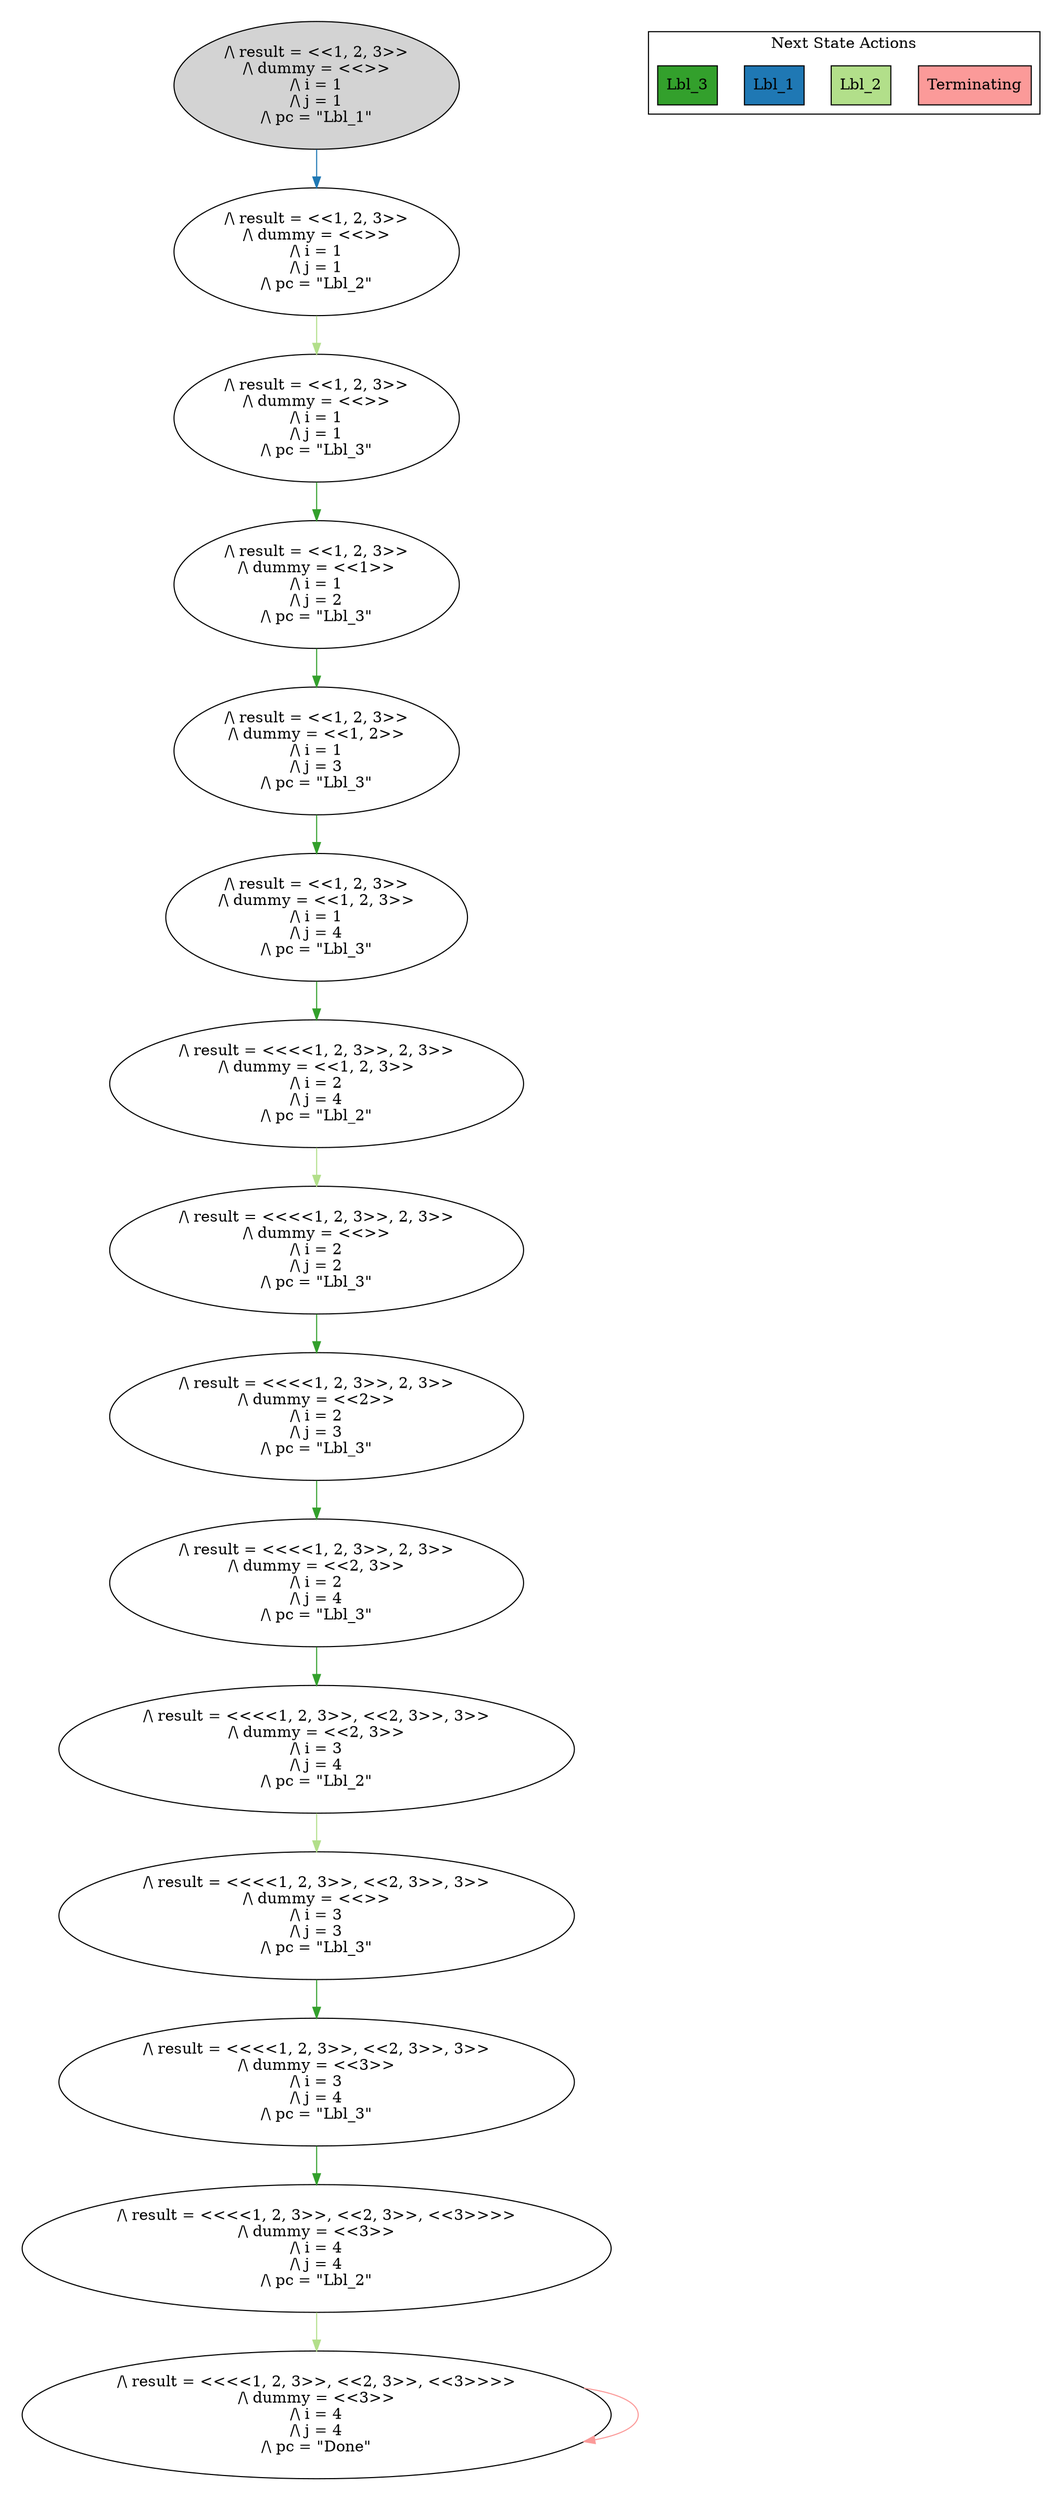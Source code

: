 strict digraph DiskGraph {
edge [colorscheme="paired12"]
nodesep=0.35;
subgraph cluster_graph {
color="white";
-3241649765124198010 [label="/\\ result = <<1, 2, 3>>\n/\\ dummy = <<>>\n/\\ i = 1\n/\\ j = 1\n/\\ pc = \"Lbl_1\"",style = filled]
-3241649765124198010 -> 6040714168566079649 [label="",color="2",fontcolor="2"];
6040714168566079649 [label="/\\ result = <<1, 2, 3>>\n/\\ dummy = <<>>\n/\\ i = 1\n/\\ j = 1\n/\\ pc = \"Lbl_2\""];
6040714168566079649 -> -2162171782480701923 [label="",color="3",fontcolor="3"];
-2162171782480701923 [label="/\\ result = <<1, 2, 3>>\n/\\ dummy = <<>>\n/\\ i = 1\n/\\ j = 1\n/\\ pc = \"Lbl_3\""];
-2162171782480701923 -> -7712273345170918740 [label="",color="4",fontcolor="4"];
-7712273345170918740 [label="/\\ result = <<1, 2, 3>>\n/\\ dummy = <<1>>\n/\\ i = 1\n/\\ j = 2\n/\\ pc = \"Lbl_3\""];
-7712273345170918740 -> -8770103467610640061 [label="",color="4",fontcolor="4"];
-8770103467610640061 [label="/\\ result = <<1, 2, 3>>\n/\\ dummy = <<1, 2>>\n/\\ i = 1\n/\\ j = 3\n/\\ pc = \"Lbl_3\""];
-8770103467610640061 -> 6234733442062723540 [label="",color="4",fontcolor="4"];
6234733442062723540 [label="/\\ result = <<1, 2, 3>>\n/\\ dummy = <<1, 2, 3>>\n/\\ i = 1\n/\\ j = 4\n/\\ pc = \"Lbl_3\""];
6234733442062723540 -> 7856188242346512256 [label="",color="4",fontcolor="4"];
7856188242346512256 [label="/\\ result = <<<<1, 2, 3>>, 2, 3>>\n/\\ dummy = <<1, 2, 3>>\n/\\ i = 2\n/\\ j = 4\n/\\ pc = \"Lbl_2\""];
7856188242346512256 -> 864118533673182394 [label="",color="3",fontcolor="3"];
864118533673182394 [label="/\\ result = <<<<1, 2, 3>>, 2, 3>>\n/\\ dummy = <<>>\n/\\ i = 2\n/\\ j = 2\n/\\ pc = \"Lbl_3\""];
864118533673182394 -> 5250505320085606913 [label="",color="4",fontcolor="4"];
5250505320085606913 [label="/\\ result = <<<<1, 2, 3>>, 2, 3>>\n/\\ dummy = <<2>>\n/\\ i = 2\n/\\ j = 3\n/\\ pc = \"Lbl_3\""];
5250505320085606913 -> -3290235049392749838 [label="",color="4",fontcolor="4"];
-3290235049392749838 [label="/\\ result = <<<<1, 2, 3>>, 2, 3>>\n/\\ dummy = <<2, 3>>\n/\\ i = 2\n/\\ j = 4\n/\\ pc = \"Lbl_3\""];
-3290235049392749838 -> -5031764839458270974 [label="",color="4",fontcolor="4"];
-5031764839458270974 [label="/\\ result = <<<<1, 2, 3>>, <<2, 3>>, 3>>\n/\\ dummy = <<2, 3>>\n/\\ i = 3\n/\\ j = 4\n/\\ pc = \"Lbl_2\""];
-5031764839458270974 -> 483398631611734071 [label="",color="3",fontcolor="3"];
483398631611734071 [label="/\\ result = <<<<1, 2, 3>>, <<2, 3>>, 3>>\n/\\ dummy = <<>>\n/\\ i = 3\n/\\ j = 3\n/\\ pc = \"Lbl_3\""];
483398631611734071 -> 8198104932015118031 [label="",color="4",fontcolor="4"];
8198104932015118031 [label="/\\ result = <<<<1, 2, 3>>, <<2, 3>>, 3>>\n/\\ dummy = <<3>>\n/\\ i = 3\n/\\ j = 4\n/\\ pc = \"Lbl_3\""];
8198104932015118031 -> 5592834334819329164 [label="",color="4",fontcolor="4"];
5592834334819329164 [label="/\\ result = <<<<1, 2, 3>>, <<2, 3>>, <<3>>>>\n/\\ dummy = <<3>>\n/\\ i = 4\n/\\ j = 4\n/\\ pc = \"Lbl_2\""];
5592834334819329164 -> -3839255250732522646 [label="",color="3",fontcolor="3"];
-3839255250732522646 [label="/\\ result = <<<<1, 2, 3>>, <<2, 3>>, <<3>>>>\n/\\ dummy = <<3>>\n/\\ i = 4\n/\\ j = 4\n/\\ pc = \"Done\""];
-3839255250732522646 -> -3839255250732522646 [label="",color="5",fontcolor="5"];
{rank = same; -3241649765124198010;}
{rank = same; 6040714168566079649;}
{rank = same; -2162171782480701923;}
{rank = same; -7712273345170918740;}
{rank = same; -8770103467610640061;}
{rank = same; 6234733442062723540;}
{rank = same; 7856188242346512256;}
{rank = same; 864118533673182394;}
{rank = same; 5250505320085606913;}
{rank = same; -3290235049392749838;}
{rank = same; -5031764839458270974;}
{rank = same; 483398631611734071;}
{rank = same; 8198104932015118031;}
{rank = same; 5592834334819329164;}
{rank = same; -3839255250732522646;}
}
subgraph cluster_legend {graph[style=bold];label = "Next State Actions" style="solid"
node [ labeljust="l",colorscheme="paired12",style=filled,shape=record ]
Terminating [label="Terminating",fillcolor=5]
Lbl_2 [label="Lbl_2",fillcolor=3]
Lbl_1 [label="Lbl_1",fillcolor=2]
Lbl_3 [label="Lbl_3",fillcolor=4]
}}